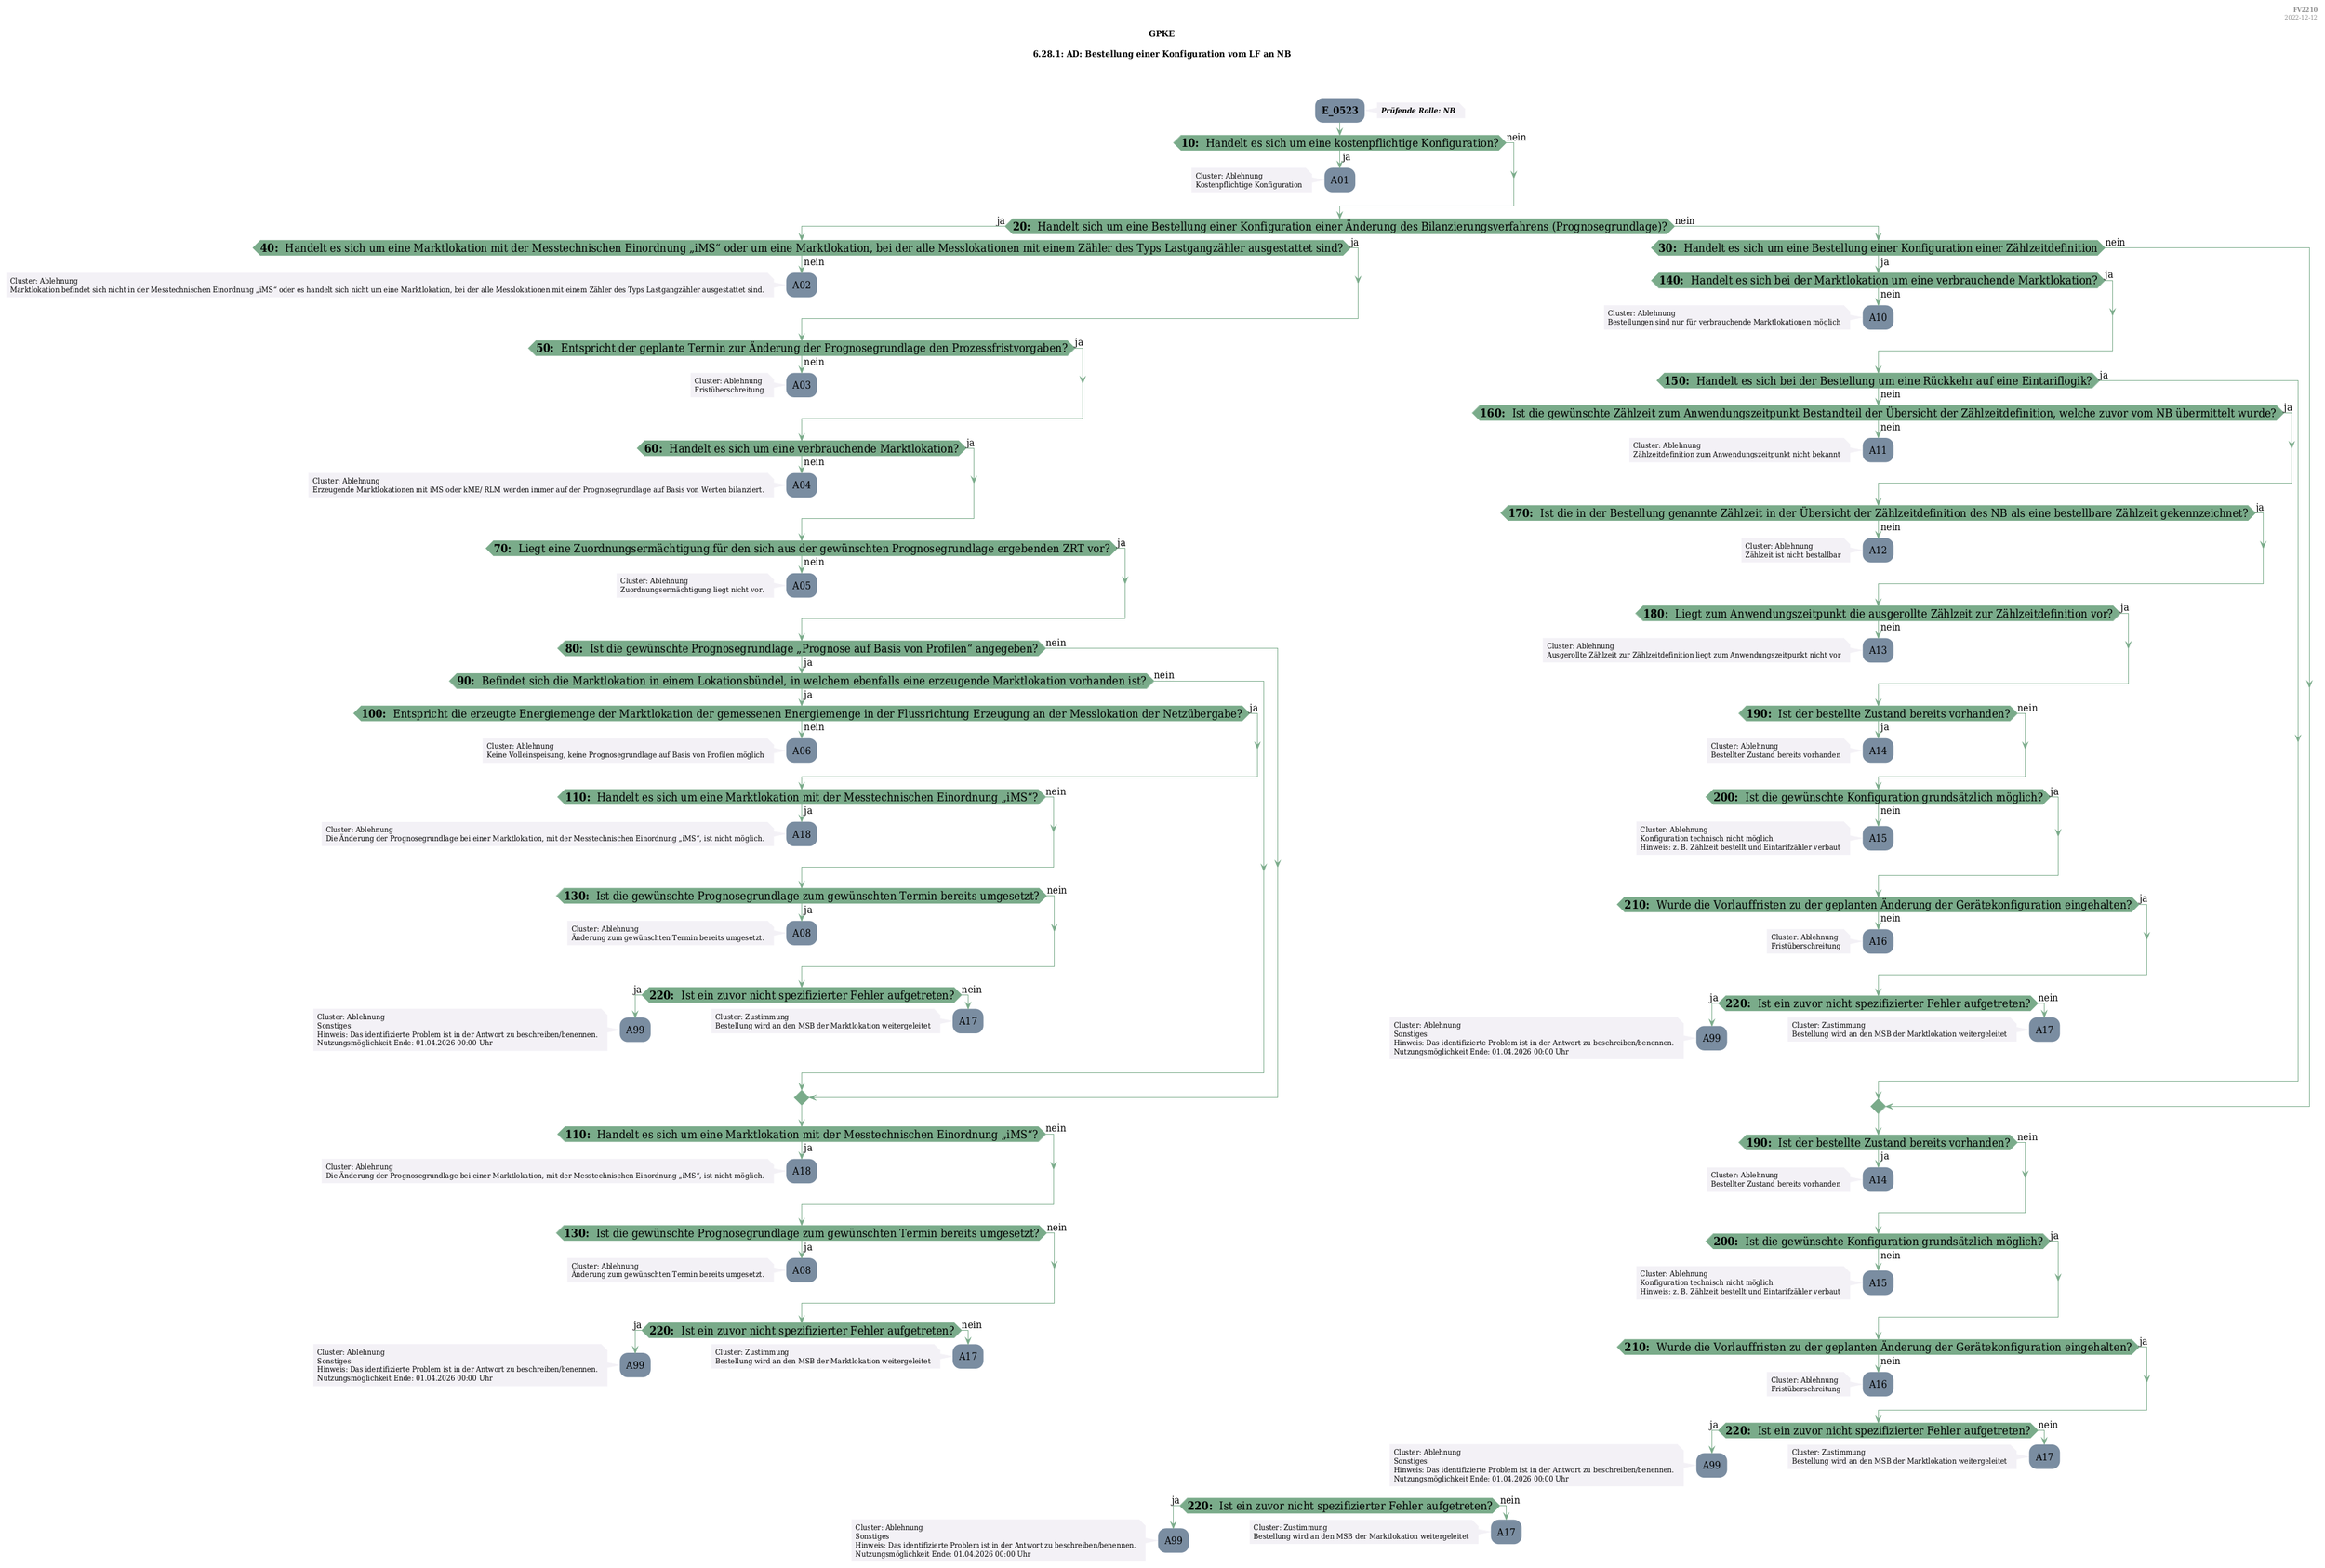 @startuml
skinparam Shadowing false
skinparam NoteBorderColor #f3f1f6
skinparam NoteBackgroundColor #f3f1f6
skinparam NoteFontSize 12
skinparam ActivityBorderColor none
skinparam ActivityBackgroundColor #7a8da1
skinparam ActivityFontSize 16
skinparam ArrowColor #7aab8a
skinparam ArrowFontSize 16
skinparam ActivityDiamondBackgroundColor #7aab8a
skinparam ActivityDiamondBorderColor #7aab8a
skinparam ActivityDiamondFontSize 18
skinparam defaultFontName DejaVu Serif Condensed
skinparam ActivityEndColor #669580

header
<b>FV2210
2022-12-12
endheader

title
GPKE

6.28.1: AD: Bestellung einer Konfiguration vom LF an NB



end title
:<b>E_0523</b>;
note right
<b><i>Prüfende Rolle: NB
end note

if (<b>10: </b> Handelt es sich um eine kostenpflichtige Konfiguration?) then (ja)
    :A01;
    note left
        Cluster: Ablehnung
        Kostenpflichtige Konfiguration
    endnote
    kill;
else (nein)
endif
if (<b>20: </b> Handelt sich um eine Bestellung einer Konfiguration einer Änderung des Bilanzierungsverfahrens (Prognosegrundlage&#41;?) then (ja)
    if (<b>40: </b> Handelt es sich um eine Marktlokation mit der Messtechnischen Einordnung „iMS“ oder um eine Marktlokation, bei der alle Messlokationen mit einem Zähler des Typs Lastgangzähler ausgestattet sind?) then (ja)
    else (nein)
        :A02;
        note left
            Cluster: Ablehnung
            Marktlokation befindet sich nicht in der Messtechnischen Einordnung „iMS“ oder es handelt sich nicht um eine Marktlokation, bei der alle Messlokationen mit einem Zähler des Typs Lastgangzähler ausgestattet sind.
        endnote
        kill;
    endif
    if (<b>50: </b> Entspricht der geplante Termin zur Änderung der Prognosegrundlage den Prozessfristvorgaben?) then (ja)
    else (nein)
        :A03;
        note left
            Cluster: Ablehnung
            Fristüberschreitung
        endnote
        kill;
    endif
    if (<b>60: </b> Handelt es sich um eine verbrauchende Marktlokation?) then (ja)
    else (nein)
        :A04;
        note left
            Cluster: Ablehnung
            Erzeugende Marktlokationen mit iMS oder kME/ RLM werden immer auf der Prognosegrundlage auf Basis von Werten bilanziert.
        endnote
        kill;
    endif
    if (<b>70: </b> Liegt eine Zuordnungsermächtigung für den sich aus der gewünschten Prognosegrundlage ergebenden ZRT vor?) then (ja)
    else (nein)
        :A05;
        note left
            Cluster: Ablehnung
            Zuordnungsermächtigung liegt nicht vor.
        endnote
        kill;
    endif
    if (<b>80: </b> Ist die gewünschte Prognosegrundlage „Prognose auf Basis von Profilen“ angegeben?) then (ja)
        if (<b>90: </b> Befindet sich die Marktlokation in einem Lokationsbündel, in welchem ebenfalls eine erzeugende Marktlokation vorhanden ist?) then (ja)
            if (<b>100: </b> Entspricht die erzeugte Energiemenge der Marktlokation der gemessenen Energiemenge in der Flussrichtung Erzeugung an der Messlokation der Netzübergabe?) then (ja)
            else (nein)
                :A06;
                note left
                    Cluster: Ablehnung
                    Keine Volleinspeisung, keine Prognosegrundlage auf Basis von Profilen möglich
                endnote
                kill;
            endif
            if (<b>110: </b> Handelt es sich um eine Marktlokation mit der Messtechnischen Einordnung „iMS“?) then (ja)
                :A18;
                note left
                    Cluster: Ablehnung
                    Die Änderung der Prognosegrundlage bei einer Marktlokation, mit der Messtechnischen Einordnung „iMS“, ist nicht möglich.
                endnote
                kill;
            else (nein)
            endif
            if (<b>130: </b> Ist die gewünschte Prognosegrundlage zum gewünschten Termin bereits umgesetzt?) then (ja)
                :A08;
                note left
                    Cluster: Ablehnung
                    Änderung zum gewünschten Termin bereits umgesetzt.
                endnote
                kill;
            else (nein)
            endif
            if (<b>220: </b> Ist ein zuvor nicht spezifizierter Fehler aufgetreten?) then (ja)
                :A99;
                note left
                    Cluster: Ablehnung 
                    Sonstiges
                    Hinweis: Das identifizierte Problem ist in der Antwort zu beschreiben/benennen.
                    Nutzungsmöglichkeit Ende: 01.04.2026 00:00 Uhr
                endnote
                kill;
            else (nein)
                :A17;
                note left
                    Cluster: Zustimmung
                    Bestellung wird an den MSB der Marktlokation weitergeleitet
                endnote
                kill;
            endif
        else (nein)
        endif
    else (nein)
    endif
    if (<b>110: </b> Handelt es sich um eine Marktlokation mit der Messtechnischen Einordnung „iMS“?) then (ja)
        :A18;
        note left
            Cluster: Ablehnung
            Die Änderung der Prognosegrundlage bei einer Marktlokation, mit der Messtechnischen Einordnung „iMS“, ist nicht möglich.
        endnote
        kill;
    else (nein)
    endif
    if (<b>130: </b> Ist die gewünschte Prognosegrundlage zum gewünschten Termin bereits umgesetzt?) then (ja)
        :A08;
        note left
            Cluster: Ablehnung
            Änderung zum gewünschten Termin bereits umgesetzt.
        endnote
        kill;
    else (nein)
    endif
    if (<b>220: </b> Ist ein zuvor nicht spezifizierter Fehler aufgetreten?) then (ja)
        :A99;
        note left
            Cluster: Ablehnung 
            Sonstiges
            Hinweis: Das identifizierte Problem ist in der Antwort zu beschreiben/benennen.
            Nutzungsmöglichkeit Ende: 01.04.2026 00:00 Uhr
        endnote
        kill;
    else (nein)
        :A17;
        note left
            Cluster: Zustimmung
            Bestellung wird an den MSB der Marktlokation weitergeleitet
        endnote
        kill;
    endif
else (nein)
    if (<b>30: </b> Handelt es sich um eine Bestellung einer Konfiguration einer Zählzeitdefinition) then (ja)
        if (<b>140: </b> Handelt es sich bei der Marktlokation um eine verbrauchende Marktlokation?) then (ja)
        else (nein)
            :A10;
            note left
                Cluster: Ablehnung
                Bestellungen sind nur für verbrauchende Marktlokationen möglich
            endnote
            kill;
        endif
        if (<b>150: </b> Handelt es sich bei der Bestellung um eine Rückkehr auf eine Eintariflogik?) then (ja)
        else (nein)
            if (<b>160: </b> Ist die gewünschte Zählzeit zum Anwendungszeitpunkt Bestandteil der Übersicht der Zählzeitdefinition, welche zuvor vom NB übermittelt wurde?) then (ja)
            else (nein)
                :A11;
                note left
                    Cluster: Ablehnung 
                    Zählzeitdefinition zum Anwendungszeitpunkt nicht bekannt
                endnote
                kill;
            endif
            if (<b>170: </b> Ist die in der Bestellung genannte Zählzeit in der Übersicht der Zählzeitdefinition des NB als eine bestellbare Zählzeit gekennzeichnet?) then (ja)
            else (nein)
                :A12;
                note left
                    Cluster: Ablehnung 
                    Zählzeit ist nicht bestallbar
                endnote
                kill;
            endif
            if (<b>180: </b> Liegt zum Anwendungszeitpunkt die ausgerollte Zählzeit zur Zählzeitdefinition vor?) then (ja)
            else (nein)
                :A13;
                note left
                    Cluster: Ablehnung 
                    Ausgerollte Zählzeit zur Zählzeitdefinition liegt zum Anwendungszeitpunkt nicht vor
                endnote
                kill;
            endif
            if (<b>190: </b> Ist der bestellte Zustand bereits vorhanden?) then (ja)
                :A14;
                note left
                    Cluster: Ablehnung
                    Bestellter Zustand bereits vorhanden
                endnote
                kill;
            else (nein)
            endif
            if (<b>200: </b> Ist die gewünschte Konfiguration grundsätzlich möglich?) then (ja)
            else (nein)
                :A15;
                note left
                    Cluster: Ablehnung 
                    Konfiguration technisch nicht möglich
                    Hinweis: z. B. Zählzeit bestellt und Eintarifzähler verbaut
                endnote
                kill;
            endif
            if (<b>210: </b> Wurde die Vorlauffristen zu der geplanten Änderung der Gerätekonfiguration eingehalten?) then (ja)
            else (nein)
                :A16;
                note left
                    Cluster: Ablehnung 
                    Fristüberschreitung
                endnote
                kill;
            endif
            if (<b>220: </b> Ist ein zuvor nicht spezifizierter Fehler aufgetreten?) then (ja)
                :A99;
                note left
                    Cluster: Ablehnung 
                    Sonstiges
                    Hinweis: Das identifizierte Problem ist in der Antwort zu beschreiben/benennen.
                    Nutzungsmöglichkeit Ende: 01.04.2026 00:00 Uhr
                endnote
                kill;
            else (nein)
                :A17;
                note left
                    Cluster: Zustimmung
                    Bestellung wird an den MSB der Marktlokation weitergeleitet
                endnote
                kill;
            endif
        endif
    else (nein)
    endif
    if (<b>190: </b> Ist der bestellte Zustand bereits vorhanden?) then (ja)
        :A14;
        note left
            Cluster: Ablehnung
            Bestellter Zustand bereits vorhanden
        endnote
        kill;
    else (nein)
    endif
    if (<b>200: </b> Ist die gewünschte Konfiguration grundsätzlich möglich?) then (ja)
    else (nein)
        :A15;
        note left
            Cluster: Ablehnung 
            Konfiguration technisch nicht möglich
            Hinweis: z. B. Zählzeit bestellt und Eintarifzähler verbaut
        endnote
        kill;
    endif
    if (<b>210: </b> Wurde die Vorlauffristen zu der geplanten Änderung der Gerätekonfiguration eingehalten?) then (ja)
    else (nein)
        :A16;
        note left
            Cluster: Ablehnung 
            Fristüberschreitung
        endnote
        kill;
    endif
    if (<b>220: </b> Ist ein zuvor nicht spezifizierter Fehler aufgetreten?) then (ja)
        :A99;
        note left
            Cluster: Ablehnung 
            Sonstiges
            Hinweis: Das identifizierte Problem ist in der Antwort zu beschreiben/benennen.
            Nutzungsmöglichkeit Ende: 01.04.2026 00:00 Uhr
        endnote
        kill;
    else (nein)
        :A17;
        note left
            Cluster: Zustimmung
            Bestellung wird an den MSB der Marktlokation weitergeleitet
        endnote
        kill;
    endif
endif
if (<b>220: </b> Ist ein zuvor nicht spezifizierter Fehler aufgetreten?) then (ja)
    :A99;
    note left
        Cluster: Ablehnung 
        Sonstiges
        Hinweis: Das identifizierte Problem ist in der Antwort zu beschreiben/benennen.
        Nutzungsmöglichkeit Ende: 01.04.2026 00:00 Uhr
    endnote
    kill;
else (nein)
    :A17;
    note left
        Cluster: Zustimmung
        Bestellung wird an den MSB der Marktlokation weitergeleitet
    endnote
    kill;
endif

@enduml
